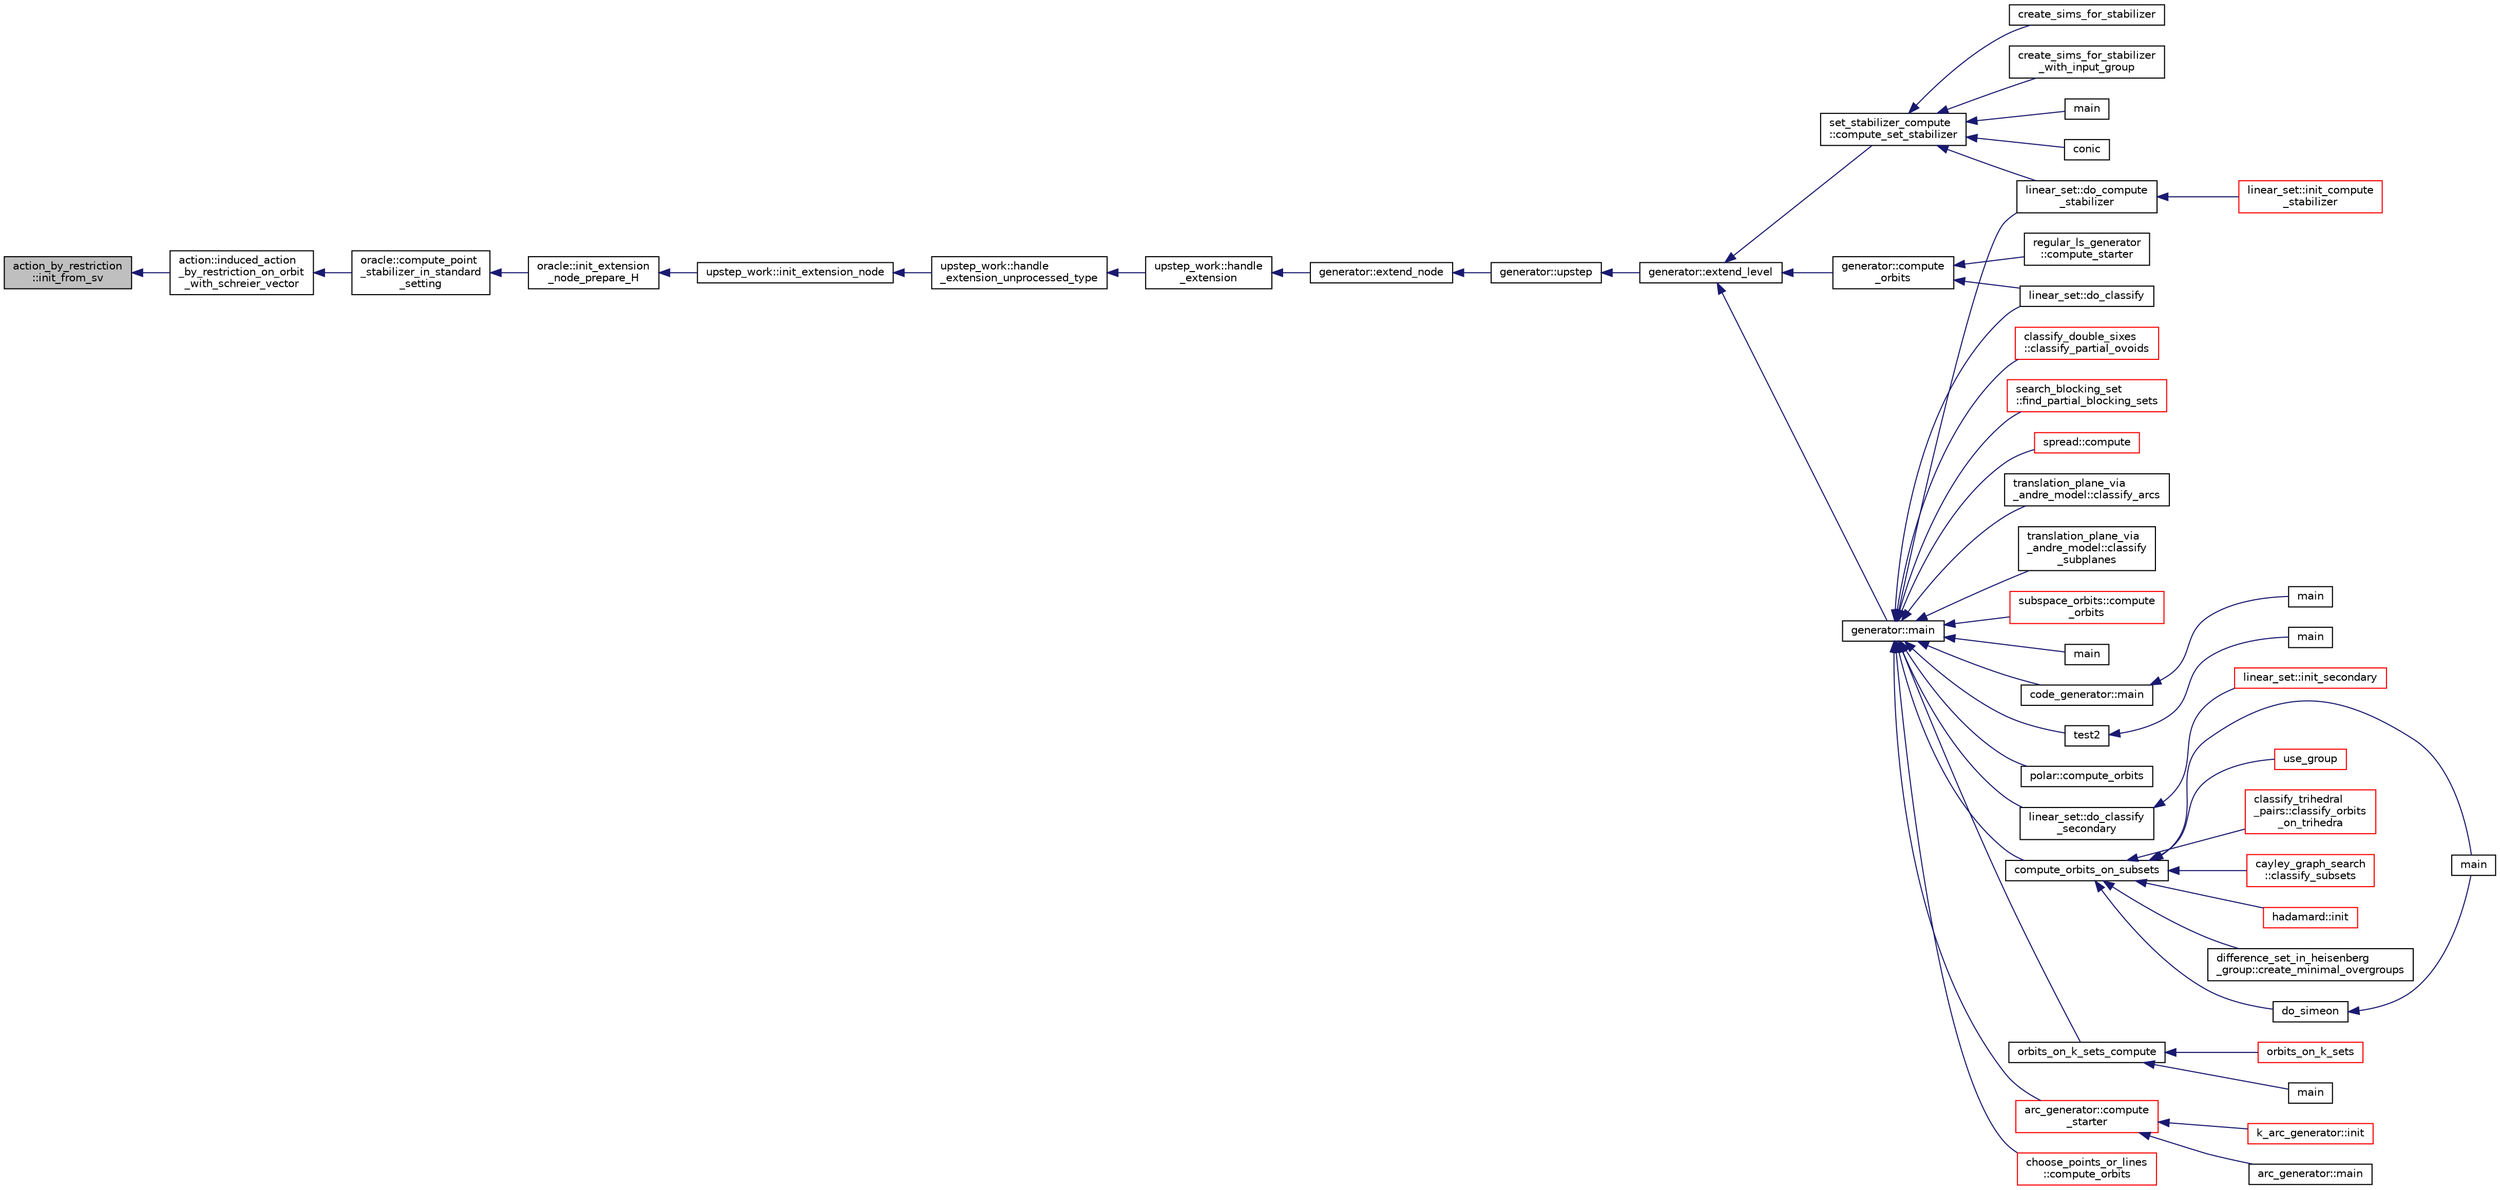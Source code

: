 digraph "action_by_restriction::init_from_sv"
{
  edge [fontname="Helvetica",fontsize="10",labelfontname="Helvetica",labelfontsize="10"];
  node [fontname="Helvetica",fontsize="10",shape=record];
  rankdir="LR";
  Node382 [label="action_by_restriction\l::init_from_sv",height=0.2,width=0.4,color="black", fillcolor="grey75", style="filled", fontcolor="black"];
  Node382 -> Node383 [dir="back",color="midnightblue",fontsize="10",style="solid",fontname="Helvetica"];
  Node383 [label="action::induced_action\l_by_restriction_on_orbit\l_with_schreier_vector",height=0.2,width=0.4,color="black", fillcolor="white", style="filled",URL="$d2/d86/classaction.html#ad3ddab72625d9bebe7ac8eaef488cf4c"];
  Node383 -> Node384 [dir="back",color="midnightblue",fontsize="10",style="solid",fontname="Helvetica"];
  Node384 [label="oracle::compute_point\l_stabilizer_in_standard\l_setting",height=0.2,width=0.4,color="black", fillcolor="white", style="filled",URL="$d7/da7/classoracle.html#afa7b2b71cd2ccbb807a740d6e1085982"];
  Node384 -> Node385 [dir="back",color="midnightblue",fontsize="10",style="solid",fontname="Helvetica"];
  Node385 [label="oracle::init_extension\l_node_prepare_H",height=0.2,width=0.4,color="black", fillcolor="white", style="filled",URL="$d7/da7/classoracle.html#a6a121e9674bbd011685430a95dbc1b77"];
  Node385 -> Node386 [dir="back",color="midnightblue",fontsize="10",style="solid",fontname="Helvetica"];
  Node386 [label="upstep_work::init_extension_node",height=0.2,width=0.4,color="black", fillcolor="white", style="filled",URL="$d2/dd6/classupstep__work.html#ad74931a4c6dc97102d405a755433297d"];
  Node386 -> Node387 [dir="back",color="midnightblue",fontsize="10",style="solid",fontname="Helvetica"];
  Node387 [label="upstep_work::handle\l_extension_unprocessed_type",height=0.2,width=0.4,color="black", fillcolor="white", style="filled",URL="$d2/dd6/classupstep__work.html#a4687dfab87eb7d0646cb79008dd3d32d"];
  Node387 -> Node388 [dir="back",color="midnightblue",fontsize="10",style="solid",fontname="Helvetica"];
  Node388 [label="upstep_work::handle\l_extension",height=0.2,width=0.4,color="black", fillcolor="white", style="filled",URL="$d2/dd6/classupstep__work.html#ad8ba22a74e9884f92e11340b24e6a6d6"];
  Node388 -> Node389 [dir="back",color="midnightblue",fontsize="10",style="solid",fontname="Helvetica"];
  Node389 [label="generator::extend_node",height=0.2,width=0.4,color="black", fillcolor="white", style="filled",URL="$d7/d73/classgenerator.html#ac71fa071cf218f54cdd9306a541744ae"];
  Node389 -> Node390 [dir="back",color="midnightblue",fontsize="10",style="solid",fontname="Helvetica"];
  Node390 [label="generator::upstep",height=0.2,width=0.4,color="black", fillcolor="white", style="filled",URL="$d7/d73/classgenerator.html#ae0f2cebdabc821837f633656d7b0fdfe"];
  Node390 -> Node391 [dir="back",color="midnightblue",fontsize="10",style="solid",fontname="Helvetica"];
  Node391 [label="generator::extend_level",height=0.2,width=0.4,color="black", fillcolor="white", style="filled",URL="$d7/d73/classgenerator.html#a91b84d80ccec0cd2136bc221c30e0f8e"];
  Node391 -> Node392 [dir="back",color="midnightblue",fontsize="10",style="solid",fontname="Helvetica"];
  Node392 [label="set_stabilizer_compute\l::compute_set_stabilizer",height=0.2,width=0.4,color="black", fillcolor="white", style="filled",URL="$d8/dc6/classset__stabilizer__compute.html#ad4f92074322e98c7cd0ed5d4f8486b76"];
  Node392 -> Node393 [dir="back",color="midnightblue",fontsize="10",style="solid",fontname="Helvetica"];
  Node393 [label="main",height=0.2,width=0.4,color="black", fillcolor="white", style="filled",URL="$db/d67/test__hyperoval_8_c.html#a3c04138a5bfe5d72780bb7e82a18e627"];
  Node392 -> Node394 [dir="back",color="midnightblue",fontsize="10",style="solid",fontname="Helvetica"];
  Node394 [label="conic",height=0.2,width=0.4,color="black", fillcolor="white", style="filled",URL="$d4/de8/conic_8_c.html#a96def9474b981a9d5831a9b48d85d652"];
  Node392 -> Node395 [dir="back",color="midnightblue",fontsize="10",style="solid",fontname="Helvetica"];
  Node395 [label="linear_set::do_compute\l_stabilizer",height=0.2,width=0.4,color="black", fillcolor="white", style="filled",URL="$dd/d86/classlinear__set.html#ae8f58ded28fb5370f4459cca42b7463b"];
  Node395 -> Node396 [dir="back",color="midnightblue",fontsize="10",style="solid",fontname="Helvetica"];
  Node396 [label="linear_set::init_compute\l_stabilizer",height=0.2,width=0.4,color="red", fillcolor="white", style="filled",URL="$dd/d86/classlinear__set.html#a0cc3eaec1896fdc977b62e94623b055b"];
  Node392 -> Node398 [dir="back",color="midnightblue",fontsize="10",style="solid",fontname="Helvetica"];
  Node398 [label="create_sims_for_stabilizer",height=0.2,width=0.4,color="black", fillcolor="white", style="filled",URL="$d0/d76/tl__algebra__and__number__theory_8h.html#af2c67d225072549409be710ac3cd30f8"];
  Node392 -> Node399 [dir="back",color="midnightblue",fontsize="10",style="solid",fontname="Helvetica"];
  Node399 [label="create_sims_for_stabilizer\l_with_input_group",height=0.2,width=0.4,color="black", fillcolor="white", style="filled",URL="$d0/d76/tl__algebra__and__number__theory_8h.html#af5482567a8d6ba5c2fe593bf6f7f9a0f"];
  Node391 -> Node400 [dir="back",color="midnightblue",fontsize="10",style="solid",fontname="Helvetica"];
  Node400 [label="generator::compute\l_orbits",height=0.2,width=0.4,color="black", fillcolor="white", style="filled",URL="$d7/d73/classgenerator.html#a23989bc20ecaaed39c4119c758367f40"];
  Node400 -> Node401 [dir="back",color="midnightblue",fontsize="10",style="solid",fontname="Helvetica"];
  Node401 [label="regular_ls_generator\l::compute_starter",height=0.2,width=0.4,color="black", fillcolor="white", style="filled",URL="$d2/dd8/classregular__ls__generator.html#aa38907741058694a73194b02ceb4a53d"];
  Node400 -> Node402 [dir="back",color="midnightblue",fontsize="10",style="solid",fontname="Helvetica"];
  Node402 [label="linear_set::do_classify",height=0.2,width=0.4,color="black", fillcolor="white", style="filled",URL="$dd/d86/classlinear__set.html#a3eb2dbce7fa8b71901dfc12f288ddd0c"];
  Node391 -> Node403 [dir="back",color="midnightblue",fontsize="10",style="solid",fontname="Helvetica"];
  Node403 [label="generator::main",height=0.2,width=0.4,color="black", fillcolor="white", style="filled",URL="$d7/d73/classgenerator.html#a01abff8e9f231bf0d82e2e8e0061f242"];
  Node403 -> Node404 [dir="back",color="midnightblue",fontsize="10",style="solid",fontname="Helvetica"];
  Node404 [label="main",height=0.2,width=0.4,color="black", fillcolor="white", style="filled",URL="$d2/d11/codes_8h.html#a217dbf8b442f20279ea00b898af96f52"];
  Node403 -> Node405 [dir="back",color="midnightblue",fontsize="10",style="solid",fontname="Helvetica"];
  Node405 [label="code_generator::main",height=0.2,width=0.4,color="black", fillcolor="white", style="filled",URL="$db/d37/classcode__generator.html#ab3cf3a306e4032c2b471ac95321c599f"];
  Node405 -> Node406 [dir="back",color="midnightblue",fontsize="10",style="solid",fontname="Helvetica"];
  Node406 [label="main",height=0.2,width=0.4,color="black", fillcolor="white", style="filled",URL="$d4/d4f/codes_8_c.html#a217dbf8b442f20279ea00b898af96f52"];
  Node403 -> Node407 [dir="back",color="midnightblue",fontsize="10",style="solid",fontname="Helvetica"];
  Node407 [label="test2",height=0.2,width=0.4,color="black", fillcolor="white", style="filled",URL="$d9/db0/factor__space_8_c.html#a39d73a812e5fd8f1bc111e948368cb10"];
  Node407 -> Node408 [dir="back",color="midnightblue",fontsize="10",style="solid",fontname="Helvetica"];
  Node408 [label="main",height=0.2,width=0.4,color="black", fillcolor="white", style="filled",URL="$d9/db0/factor__space_8_c.html#a3c04138a5bfe5d72780bb7e82a18e627"];
  Node403 -> Node409 [dir="back",color="midnightblue",fontsize="10",style="solid",fontname="Helvetica"];
  Node409 [label="polar::compute_orbits",height=0.2,width=0.4,color="black", fillcolor="white", style="filled",URL="$da/d1c/classpolar.html#ac4c3c4f95d14c74ff4a3ec3f3479a1da"];
  Node403 -> Node402 [dir="back",color="midnightblue",fontsize="10",style="solid",fontname="Helvetica"];
  Node403 -> Node410 [dir="back",color="midnightblue",fontsize="10",style="solid",fontname="Helvetica"];
  Node410 [label="linear_set::do_classify\l_secondary",height=0.2,width=0.4,color="black", fillcolor="white", style="filled",URL="$dd/d86/classlinear__set.html#a47eb7f9995f3343abd3bdfbf9a9a9162"];
  Node410 -> Node411 [dir="back",color="midnightblue",fontsize="10",style="solid",fontname="Helvetica"];
  Node411 [label="linear_set::init_secondary",height=0.2,width=0.4,color="red", fillcolor="white", style="filled",URL="$dd/d86/classlinear__set.html#a7bf8cd7805559b5762921687a7c1ed97"];
  Node403 -> Node395 [dir="back",color="midnightblue",fontsize="10",style="solid",fontname="Helvetica"];
  Node403 -> Node413 [dir="back",color="midnightblue",fontsize="10",style="solid",fontname="Helvetica"];
  Node413 [label="compute_orbits_on_subsets",height=0.2,width=0.4,color="black", fillcolor="white", style="filled",URL="$d3/d35/snakes__and__ladders__global_8_c.html#af33697aede0480110b1227f727252637"];
  Node413 -> Node414 [dir="back",color="midnightblue",fontsize="10",style="solid",fontname="Helvetica"];
  Node414 [label="cayley_graph_search\l::classify_subsets",height=0.2,width=0.4,color="red", fillcolor="white", style="filled",URL="$de/dae/classcayley__graph__search.html#a4cf8a90752e018a281481ac80ad52c4b"];
  Node413 -> Node417 [dir="back",color="midnightblue",fontsize="10",style="solid",fontname="Helvetica"];
  Node417 [label="hadamard::init",height=0.2,width=0.4,color="red", fillcolor="white", style="filled",URL="$d7/dbb/classhadamard.html#a16af359850b8bdd0d2a73e260d496c33"];
  Node413 -> Node419 [dir="back",color="midnightblue",fontsize="10",style="solid",fontname="Helvetica"];
  Node419 [label="difference_set_in_heisenberg\l_group::create_minimal_overgroups",height=0.2,width=0.4,color="black", fillcolor="white", style="filled",URL="$de/d8a/classdifference__set__in__heisenberg__group.html#a9bde5ad5da3ebaebf98fbfd3e8110b79"];
  Node413 -> Node420 [dir="back",color="midnightblue",fontsize="10",style="solid",fontname="Helvetica"];
  Node420 [label="main",height=0.2,width=0.4,color="black", fillcolor="white", style="filled",URL="$d5/d13/simeon_8_c.html#ae66f6b31b5ad750f1fe042a706a4e3d4"];
  Node413 -> Node421 [dir="back",color="midnightblue",fontsize="10",style="solid",fontname="Helvetica"];
  Node421 [label="do_simeon",height=0.2,width=0.4,color="black", fillcolor="white", style="filled",URL="$d5/d13/simeon_8_c.html#a36cf3f9cb484fa44da7a7dfcbe9385d0"];
  Node421 -> Node420 [dir="back",color="midnightblue",fontsize="10",style="solid",fontname="Helvetica"];
  Node413 -> Node422 [dir="back",color="midnightblue",fontsize="10",style="solid",fontname="Helvetica"];
  Node422 [label="use_group",height=0.2,width=0.4,color="red", fillcolor="white", style="filled",URL="$d9/d9f/all__cliques_8_c.html#aba62531e97173264c39afe2c7857af31"];
  Node413 -> Node424 [dir="back",color="midnightblue",fontsize="10",style="solid",fontname="Helvetica"];
  Node424 [label="classify_trihedral\l_pairs::classify_orbits\l_on_trihedra",height=0.2,width=0.4,color="red", fillcolor="white", style="filled",URL="$d1/d21/classclassify__trihedral__pairs.html#a99625621bfba4bb65b3d60304b306539"];
  Node403 -> Node431 [dir="back",color="midnightblue",fontsize="10",style="solid",fontname="Helvetica"];
  Node431 [label="orbits_on_k_sets_compute",height=0.2,width=0.4,color="black", fillcolor="white", style="filled",URL="$d3/d35/snakes__and__ladders__global_8_c.html#a96743526b15703539d544499276aaa71"];
  Node431 -> Node432 [dir="back",color="midnightblue",fontsize="10",style="solid",fontname="Helvetica"];
  Node432 [label="main",height=0.2,width=0.4,color="black", fillcolor="white", style="filled",URL="$d9/d5f/example__fano__plane_8_c.html#ae66f6b31b5ad750f1fe042a706a4e3d4"];
  Node431 -> Node433 [dir="back",color="midnightblue",fontsize="10",style="solid",fontname="Helvetica"];
  Node433 [label="orbits_on_k_sets",height=0.2,width=0.4,color="red", fillcolor="white", style="filled",URL="$d3/d35/snakes__and__ladders__global_8_c.html#afe3d79116aa8b4d1a93d444a3a979b6e"];
  Node403 -> Node442 [dir="back",color="midnightblue",fontsize="10",style="solid",fontname="Helvetica"];
  Node442 [label="arc_generator::compute\l_starter",height=0.2,width=0.4,color="red", fillcolor="white", style="filled",URL="$d4/d21/classarc__generator.html#aad1dcec3a1c302e743d574bd1ac857d9"];
  Node442 -> Node441 [dir="back",color="midnightblue",fontsize="10",style="solid",fontname="Helvetica"];
  Node441 [label="arc_generator::main",height=0.2,width=0.4,color="black", fillcolor="white", style="filled",URL="$d4/d21/classarc__generator.html#ad80140b51b165dad1fe6ab232be7829a"];
  Node442 -> Node443 [dir="back",color="midnightblue",fontsize="10",style="solid",fontname="Helvetica"];
  Node443 [label="k_arc_generator::init",height=0.2,width=0.4,color="red", fillcolor="white", style="filled",URL="$d6/dd8/classk__arc__generator.html#a6036d9f52ede9f8ca681505626b5361d"];
  Node403 -> Node447 [dir="back",color="midnightblue",fontsize="10",style="solid",fontname="Helvetica"];
  Node447 [label="choose_points_or_lines\l::compute_orbits",height=0.2,width=0.4,color="red", fillcolor="white", style="filled",URL="$d6/d75/classchoose__points__or__lines.html#adc353e2d41dc8a39563322c8cdd85f61"];
  Node403 -> Node449 [dir="back",color="midnightblue",fontsize="10",style="solid",fontname="Helvetica"];
  Node449 [label="classify_double_sixes\l::classify_partial_ovoids",height=0.2,width=0.4,color="red", fillcolor="white", style="filled",URL="$dd/d23/classclassify__double__sixes.html#a2253fca143a0e8a3e39655eb05668ae9"];
  Node403 -> Node451 [dir="back",color="midnightblue",fontsize="10",style="solid",fontname="Helvetica"];
  Node451 [label="search_blocking_set\l::find_partial_blocking_sets",height=0.2,width=0.4,color="red", fillcolor="white", style="filled",URL="$dc/d36/classsearch__blocking__set.html#ad3fdb3d356db75a02c406bc9d4e9e9b6"];
  Node403 -> Node453 [dir="back",color="midnightblue",fontsize="10",style="solid",fontname="Helvetica"];
  Node453 [label="spread::compute",height=0.2,width=0.4,color="red", fillcolor="white", style="filled",URL="$da/dc1/classspread.html#a9674466d3e03b8dad79882299c638a21"];
  Node403 -> Node455 [dir="back",color="midnightblue",fontsize="10",style="solid",fontname="Helvetica"];
  Node455 [label="translation_plane_via\l_andre_model::classify_arcs",height=0.2,width=0.4,color="black", fillcolor="white", style="filled",URL="$d1/dcc/classtranslation__plane__via__andre__model.html#ac8f002e812a8b152d41e806688601c5e"];
  Node403 -> Node456 [dir="back",color="midnightblue",fontsize="10",style="solid",fontname="Helvetica"];
  Node456 [label="translation_plane_via\l_andre_model::classify\l_subplanes",height=0.2,width=0.4,color="black", fillcolor="white", style="filled",URL="$d1/dcc/classtranslation__plane__via__andre__model.html#a794fefa95f0a7f7b887133375988ee55"];
  Node403 -> Node457 [dir="back",color="midnightblue",fontsize="10",style="solid",fontname="Helvetica"];
  Node457 [label="subspace_orbits::compute\l_orbits",height=0.2,width=0.4,color="red", fillcolor="white", style="filled",URL="$d2/d9f/classsubspace__orbits.html#a2778f8d49cde1675de1ef6acfe180b63"];
}
